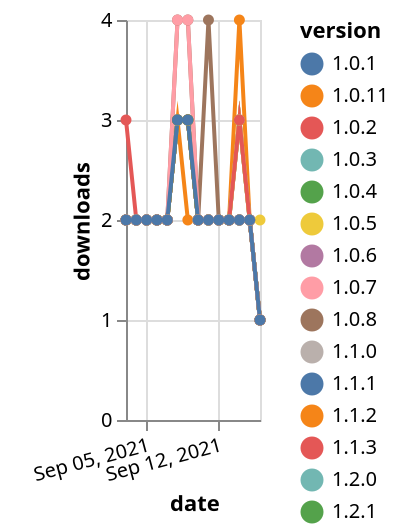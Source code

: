 {"$schema": "https://vega.github.io/schema/vega-lite/v5.json", "description": "A simple bar chart with embedded data.", "data": {"values": [{"date": "2021-09-03", "total": 2229, "delta": 2, "version": "1.0.4"}, {"date": "2021-09-04", "total": 2231, "delta": 2, "version": "1.0.4"}, {"date": "2021-09-05", "total": 2233, "delta": 2, "version": "1.0.4"}, {"date": "2021-09-06", "total": 2235, "delta": 2, "version": "1.0.4"}, {"date": "2021-09-07", "total": 2237, "delta": 2, "version": "1.0.4"}, {"date": "2021-09-08", "total": 2240, "delta": 3, "version": "1.0.4"}, {"date": "2021-09-09", "total": 2243, "delta": 3, "version": "1.0.4"}, {"date": "2021-09-10", "total": 2245, "delta": 2, "version": "1.0.4"}, {"date": "2021-09-11", "total": 2247, "delta": 2, "version": "1.0.4"}, {"date": "2021-09-12", "total": 2249, "delta": 2, "version": "1.0.4"}, {"date": "2021-09-13", "total": 2251, "delta": 2, "version": "1.0.4"}, {"date": "2021-09-14", "total": 2254, "delta": 3, "version": "1.0.4"}, {"date": "2021-09-15", "total": 2256, "delta": 2, "version": "1.0.4"}, {"date": "2021-09-16", "total": 2257, "delta": 1, "version": "1.0.4"}, {"date": "2021-09-03", "total": 1778, "delta": 2, "version": "1.0.11"}, {"date": "2021-09-04", "total": 1780, "delta": 2, "version": "1.0.11"}, {"date": "2021-09-05", "total": 1782, "delta": 2, "version": "1.0.11"}, {"date": "2021-09-06", "total": 1784, "delta": 2, "version": "1.0.11"}, {"date": "2021-09-07", "total": 1786, "delta": 2, "version": "1.0.11"}, {"date": "2021-09-08", "total": 1789, "delta": 3, "version": "1.0.11"}, {"date": "2021-09-09", "total": 1791, "delta": 2, "version": "1.0.11"}, {"date": "2021-09-10", "total": 1793, "delta": 2, "version": "1.0.11"}, {"date": "2021-09-11", "total": 1795, "delta": 2, "version": "1.0.11"}, {"date": "2021-09-12", "total": 1797, "delta": 2, "version": "1.0.11"}, {"date": "2021-09-13", "total": 1799, "delta": 2, "version": "1.0.11"}, {"date": "2021-09-14", "total": 1803, "delta": 4, "version": "1.0.11"}, {"date": "2021-09-15", "total": 1805, "delta": 2, "version": "1.0.11"}, {"date": "2021-09-16", "total": 1806, "delta": 1, "version": "1.0.11"}, {"date": "2021-09-03", "total": 2117, "delta": 2, "version": "1.0.8"}, {"date": "2021-09-04", "total": 2119, "delta": 2, "version": "1.0.8"}, {"date": "2021-09-05", "total": 2121, "delta": 2, "version": "1.0.8"}, {"date": "2021-09-06", "total": 2123, "delta": 2, "version": "1.0.8"}, {"date": "2021-09-07", "total": 2125, "delta": 2, "version": "1.0.8"}, {"date": "2021-09-08", "total": 2128, "delta": 3, "version": "1.0.8"}, {"date": "2021-09-09", "total": 2131, "delta": 3, "version": "1.0.8"}, {"date": "2021-09-10", "total": 2133, "delta": 2, "version": "1.0.8"}, {"date": "2021-09-11", "total": 2135, "delta": 2, "version": "1.0.8"}, {"date": "2021-09-12", "total": 2137, "delta": 2, "version": "1.0.8"}, {"date": "2021-09-13", "total": 2139, "delta": 2, "version": "1.0.8"}, {"date": "2021-09-14", "total": 2142, "delta": 3, "version": "1.0.8"}, {"date": "2021-09-15", "total": 2144, "delta": 2, "version": "1.0.8"}, {"date": "2021-09-16", "total": 2145, "delta": 1, "version": "1.0.8"}, {"date": "2021-09-03", "total": 1684, "delta": 2, "version": "1.1.0"}, {"date": "2021-09-04", "total": 1686, "delta": 2, "version": "1.1.0"}, {"date": "2021-09-05", "total": 1688, "delta": 2, "version": "1.1.0"}, {"date": "2021-09-06", "total": 1690, "delta": 2, "version": "1.1.0"}, {"date": "2021-09-07", "total": 1692, "delta": 2, "version": "1.1.0"}, {"date": "2021-09-08", "total": 1695, "delta": 3, "version": "1.1.0"}, {"date": "2021-09-09", "total": 1698, "delta": 3, "version": "1.1.0"}, {"date": "2021-09-10", "total": 1700, "delta": 2, "version": "1.1.0"}, {"date": "2021-09-11", "total": 1702, "delta": 2, "version": "1.1.0"}, {"date": "2021-09-12", "total": 1704, "delta": 2, "version": "1.1.0"}, {"date": "2021-09-13", "total": 1706, "delta": 2, "version": "1.1.0"}, {"date": "2021-09-14", "total": 1709, "delta": 3, "version": "1.1.0"}, {"date": "2021-09-15", "total": 1711, "delta": 2, "version": "1.1.0"}, {"date": "2021-09-16", "total": 1712, "delta": 1, "version": "1.1.0"}, {"date": "2021-09-03", "total": 1359, "delta": 3, "version": "1.1.3"}, {"date": "2021-09-04", "total": 1361, "delta": 2, "version": "1.1.3"}, {"date": "2021-09-05", "total": 1363, "delta": 2, "version": "1.1.3"}, {"date": "2021-09-06", "total": 1365, "delta": 2, "version": "1.1.3"}, {"date": "2021-09-07", "total": 1367, "delta": 2, "version": "1.1.3"}, {"date": "2021-09-08", "total": 1370, "delta": 3, "version": "1.1.3"}, {"date": "2021-09-09", "total": 1373, "delta": 3, "version": "1.1.3"}, {"date": "2021-09-10", "total": 1375, "delta": 2, "version": "1.1.3"}, {"date": "2021-09-11", "total": 1377, "delta": 2, "version": "1.1.3"}, {"date": "2021-09-12", "total": 1379, "delta": 2, "version": "1.1.3"}, {"date": "2021-09-13", "total": 1381, "delta": 2, "version": "1.1.3"}, {"date": "2021-09-14", "total": 1383, "delta": 2, "version": "1.1.3"}, {"date": "2021-09-15", "total": 1385, "delta": 2, "version": "1.1.3"}, {"date": "2021-09-16", "total": 1386, "delta": 1, "version": "1.1.3"}, {"date": "2021-09-03", "total": 624, "delta": 2, "version": "1.3.0"}, {"date": "2021-09-04", "total": 626, "delta": 2, "version": "1.3.0"}, {"date": "2021-09-05", "total": 628, "delta": 2, "version": "1.3.0"}, {"date": "2021-09-06", "total": 630, "delta": 2, "version": "1.3.0"}, {"date": "2021-09-07", "total": 632, "delta": 2, "version": "1.3.0"}, {"date": "2021-09-08", "total": 635, "delta": 3, "version": "1.3.0"}, {"date": "2021-09-09", "total": 638, "delta": 3, "version": "1.3.0"}, {"date": "2021-09-10", "total": 640, "delta": 2, "version": "1.3.0"}, {"date": "2021-09-11", "total": 642, "delta": 2, "version": "1.3.0"}, {"date": "2021-09-12", "total": 644, "delta": 2, "version": "1.3.0"}, {"date": "2021-09-13", "total": 646, "delta": 2, "version": "1.3.0"}, {"date": "2021-09-14", "total": 648, "delta": 2, "version": "1.3.0"}, {"date": "2021-09-15", "total": 650, "delta": 2, "version": "1.3.0"}, {"date": "2021-09-16", "total": 651, "delta": 1, "version": "1.3.0"}, {"date": "2021-09-03", "total": 2302, "delta": 2, "version": "1.0.1"}, {"date": "2021-09-04", "total": 2304, "delta": 2, "version": "1.0.1"}, {"date": "2021-09-05", "total": 2306, "delta": 2, "version": "1.0.1"}, {"date": "2021-09-06", "total": 2308, "delta": 2, "version": "1.0.1"}, {"date": "2021-09-07", "total": 2310, "delta": 2, "version": "1.0.1"}, {"date": "2021-09-08", "total": 2313, "delta": 3, "version": "1.0.1"}, {"date": "2021-09-09", "total": 2316, "delta": 3, "version": "1.0.1"}, {"date": "2021-09-10", "total": 2318, "delta": 2, "version": "1.0.1"}, {"date": "2021-09-11", "total": 2320, "delta": 2, "version": "1.0.1"}, {"date": "2021-09-12", "total": 2322, "delta": 2, "version": "1.0.1"}, {"date": "2021-09-13", "total": 2324, "delta": 2, "version": "1.0.1"}, {"date": "2021-09-14", "total": 2326, "delta": 2, "version": "1.0.1"}, {"date": "2021-09-15", "total": 2328, "delta": 2, "version": "1.0.1"}, {"date": "2021-09-16", "total": 2329, "delta": 1, "version": "1.0.1"}, {"date": "2021-09-03", "total": 2145, "delta": 2, "version": "1.0.7"}, {"date": "2021-09-04", "total": 2147, "delta": 2, "version": "1.0.7"}, {"date": "2021-09-05", "total": 2149, "delta": 2, "version": "1.0.7"}, {"date": "2021-09-06", "total": 2151, "delta": 2, "version": "1.0.7"}, {"date": "2021-09-07", "total": 2153, "delta": 2, "version": "1.0.7"}, {"date": "2021-09-08", "total": 2156, "delta": 3, "version": "1.0.7"}, {"date": "2021-09-09", "total": 2159, "delta": 3, "version": "1.0.7"}, {"date": "2021-09-10", "total": 2161, "delta": 2, "version": "1.0.7"}, {"date": "2021-09-11", "total": 2163, "delta": 2, "version": "1.0.7"}, {"date": "2021-09-12", "total": 2165, "delta": 2, "version": "1.0.7"}, {"date": "2021-09-13", "total": 2167, "delta": 2, "version": "1.0.7"}, {"date": "2021-09-14", "total": 2169, "delta": 2, "version": "1.0.7"}, {"date": "2021-09-15", "total": 2171, "delta": 2, "version": "1.0.7"}, {"date": "2021-09-16", "total": 2172, "delta": 1, "version": "1.0.7"}, {"date": "2021-09-03", "total": 2135, "delta": 2, "version": "1.0.6"}, {"date": "2021-09-04", "total": 2137, "delta": 2, "version": "1.0.6"}, {"date": "2021-09-05", "total": 2139, "delta": 2, "version": "1.0.6"}, {"date": "2021-09-06", "total": 2141, "delta": 2, "version": "1.0.6"}, {"date": "2021-09-07", "total": 2143, "delta": 2, "version": "1.0.6"}, {"date": "2021-09-08", "total": 2146, "delta": 3, "version": "1.0.6"}, {"date": "2021-09-09", "total": 2149, "delta": 3, "version": "1.0.6"}, {"date": "2021-09-10", "total": 2151, "delta": 2, "version": "1.0.6"}, {"date": "2021-09-11", "total": 2153, "delta": 2, "version": "1.0.6"}, {"date": "2021-09-12", "total": 2155, "delta": 2, "version": "1.0.6"}, {"date": "2021-09-13", "total": 2157, "delta": 2, "version": "1.0.6"}, {"date": "2021-09-14", "total": 2159, "delta": 2, "version": "1.0.6"}, {"date": "2021-09-15", "total": 2161, "delta": 2, "version": "1.0.6"}, {"date": "2021-09-16", "total": 2162, "delta": 1, "version": "1.0.6"}, {"date": "2021-09-03", "total": 772, "delta": 2, "version": "1.2.2"}, {"date": "2021-09-04", "total": 774, "delta": 2, "version": "1.2.2"}, {"date": "2021-09-05", "total": 776, "delta": 2, "version": "1.2.2"}, {"date": "2021-09-06", "total": 778, "delta": 2, "version": "1.2.2"}, {"date": "2021-09-07", "total": 780, "delta": 2, "version": "1.2.2"}, {"date": "2021-09-08", "total": 783, "delta": 3, "version": "1.2.2"}, {"date": "2021-09-09", "total": 786, "delta": 3, "version": "1.2.2"}, {"date": "2021-09-10", "total": 788, "delta": 2, "version": "1.2.2"}, {"date": "2021-09-11", "total": 790, "delta": 2, "version": "1.2.2"}, {"date": "2021-09-12", "total": 792, "delta": 2, "version": "1.2.2"}, {"date": "2021-09-13", "total": 794, "delta": 2, "version": "1.2.2"}, {"date": "2021-09-14", "total": 796, "delta": 2, "version": "1.2.2"}, {"date": "2021-09-15", "total": 798, "delta": 2, "version": "1.2.2"}, {"date": "2021-09-16", "total": 800, "delta": 2, "version": "1.2.2"}, {"date": "2021-09-03", "total": 2229, "delta": 2, "version": "1.0.3"}, {"date": "2021-09-04", "total": 2231, "delta": 2, "version": "1.0.3"}, {"date": "2021-09-05", "total": 2233, "delta": 2, "version": "1.0.3"}, {"date": "2021-09-06", "total": 2235, "delta": 2, "version": "1.0.3"}, {"date": "2021-09-07", "total": 2237, "delta": 2, "version": "1.0.3"}, {"date": "2021-09-08", "total": 2240, "delta": 3, "version": "1.0.3"}, {"date": "2021-09-09", "total": 2243, "delta": 3, "version": "1.0.3"}, {"date": "2021-09-10", "total": 2245, "delta": 2, "version": "1.0.3"}, {"date": "2021-09-11", "total": 2247, "delta": 2, "version": "1.0.3"}, {"date": "2021-09-12", "total": 2249, "delta": 2, "version": "1.0.3"}, {"date": "2021-09-13", "total": 2251, "delta": 2, "version": "1.0.3"}, {"date": "2021-09-14", "total": 2253, "delta": 2, "version": "1.0.3"}, {"date": "2021-09-15", "total": 2255, "delta": 2, "version": "1.0.3"}, {"date": "2021-09-16", "total": 2256, "delta": 1, "version": "1.0.3"}, {"date": "2021-09-03", "total": 928, "delta": 2, "version": "1.2.0"}, {"date": "2021-09-04", "total": 930, "delta": 2, "version": "1.2.0"}, {"date": "2021-09-05", "total": 932, "delta": 2, "version": "1.2.0"}, {"date": "2021-09-06", "total": 934, "delta": 2, "version": "1.2.0"}, {"date": "2021-09-07", "total": 936, "delta": 2, "version": "1.2.0"}, {"date": "2021-09-08", "total": 939, "delta": 3, "version": "1.2.0"}, {"date": "2021-09-09", "total": 942, "delta": 3, "version": "1.2.0"}, {"date": "2021-09-10", "total": 944, "delta": 2, "version": "1.2.0"}, {"date": "2021-09-11", "total": 946, "delta": 2, "version": "1.2.0"}, {"date": "2021-09-12", "total": 948, "delta": 2, "version": "1.2.0"}, {"date": "2021-09-13", "total": 950, "delta": 2, "version": "1.2.0"}, {"date": "2021-09-14", "total": 952, "delta": 2, "version": "1.2.0"}, {"date": "2021-09-15", "total": 954, "delta": 2, "version": "1.2.0"}, {"date": "2021-09-16", "total": 955, "delta": 1, "version": "1.2.0"}, {"date": "2021-09-03", "total": 1587, "delta": 2, "version": "1.1.2"}, {"date": "2021-09-04", "total": 1589, "delta": 2, "version": "1.1.2"}, {"date": "2021-09-05", "total": 1591, "delta": 2, "version": "1.1.2"}, {"date": "2021-09-06", "total": 1593, "delta": 2, "version": "1.1.2"}, {"date": "2021-09-07", "total": 1595, "delta": 2, "version": "1.1.2"}, {"date": "2021-09-08", "total": 1598, "delta": 3, "version": "1.1.2"}, {"date": "2021-09-09", "total": 1601, "delta": 3, "version": "1.1.2"}, {"date": "2021-09-10", "total": 1603, "delta": 2, "version": "1.1.2"}, {"date": "2021-09-11", "total": 1605, "delta": 2, "version": "1.1.2"}, {"date": "2021-09-12", "total": 1607, "delta": 2, "version": "1.1.2"}, {"date": "2021-09-13", "total": 1609, "delta": 2, "version": "1.1.2"}, {"date": "2021-09-14", "total": 1611, "delta": 2, "version": "1.1.2"}, {"date": "2021-09-15", "total": 1613, "delta": 2, "version": "1.1.2"}, {"date": "2021-09-16", "total": 1614, "delta": 1, "version": "1.1.2"}, {"date": "2021-09-03", "total": 2163, "delta": 2, "version": "1.0.5"}, {"date": "2021-09-04", "total": 2165, "delta": 2, "version": "1.0.5"}, {"date": "2021-09-05", "total": 2167, "delta": 2, "version": "1.0.5"}, {"date": "2021-09-06", "total": 2169, "delta": 2, "version": "1.0.5"}, {"date": "2021-09-07", "total": 2171, "delta": 2, "version": "1.0.5"}, {"date": "2021-09-08", "total": 2174, "delta": 3, "version": "1.0.5"}, {"date": "2021-09-09", "total": 2177, "delta": 3, "version": "1.0.5"}, {"date": "2021-09-10", "total": 2179, "delta": 2, "version": "1.0.5"}, {"date": "2021-09-11", "total": 2181, "delta": 2, "version": "1.0.5"}, {"date": "2021-09-12", "total": 2183, "delta": 2, "version": "1.0.5"}, {"date": "2021-09-13", "total": 2185, "delta": 2, "version": "1.0.5"}, {"date": "2021-09-14", "total": 2188, "delta": 3, "version": "1.0.5"}, {"date": "2021-09-15", "total": 2190, "delta": 2, "version": "1.0.5"}, {"date": "2021-09-16", "total": 2191, "delta": 1, "version": "1.0.5"}, {"date": "2021-09-03", "total": 2256, "delta": 2, "version": "1.0.2"}, {"date": "2021-09-04", "total": 2258, "delta": 2, "version": "1.0.2"}, {"date": "2021-09-05", "total": 2260, "delta": 2, "version": "1.0.2"}, {"date": "2021-09-06", "total": 2262, "delta": 2, "version": "1.0.2"}, {"date": "2021-09-07", "total": 2264, "delta": 2, "version": "1.0.2"}, {"date": "2021-09-08", "total": 2267, "delta": 3, "version": "1.0.2"}, {"date": "2021-09-09", "total": 2270, "delta": 3, "version": "1.0.2"}, {"date": "2021-09-10", "total": 2272, "delta": 2, "version": "1.0.2"}, {"date": "2021-09-11", "total": 2274, "delta": 2, "version": "1.0.2"}, {"date": "2021-09-12", "total": 2276, "delta": 2, "version": "1.0.2"}, {"date": "2021-09-13", "total": 2278, "delta": 2, "version": "1.0.2"}, {"date": "2021-09-14", "total": 2281, "delta": 3, "version": "1.0.2"}, {"date": "2021-09-15", "total": 2283, "delta": 2, "version": "1.0.2"}, {"date": "2021-09-16", "total": 2284, "delta": 1, "version": "1.0.2"}, {"date": "2021-09-03", "total": 812, "delta": 2, "version": "1.2.1"}, {"date": "2021-09-04", "total": 814, "delta": 2, "version": "1.2.1"}, {"date": "2021-09-05", "total": 816, "delta": 2, "version": "1.2.1"}, {"date": "2021-09-06", "total": 818, "delta": 2, "version": "1.2.1"}, {"date": "2021-09-07", "total": 820, "delta": 2, "version": "1.2.1"}, {"date": "2021-09-08", "total": 823, "delta": 3, "version": "1.2.1"}, {"date": "2021-09-09", "total": 826, "delta": 3, "version": "1.2.1"}, {"date": "2021-09-10", "total": 828, "delta": 2, "version": "1.2.1"}, {"date": "2021-09-11", "total": 830, "delta": 2, "version": "1.2.1"}, {"date": "2021-09-12", "total": 832, "delta": 2, "version": "1.2.1"}, {"date": "2021-09-13", "total": 834, "delta": 2, "version": "1.2.1"}, {"date": "2021-09-14", "total": 836, "delta": 2, "version": "1.2.1"}, {"date": "2021-09-15", "total": 838, "delta": 2, "version": "1.2.1"}, {"date": "2021-09-16", "total": 839, "delta": 1, "version": "1.2.1"}, {"date": "2021-09-03", "total": 376, "delta": 2, "version": "1.5.0"}, {"date": "2021-09-04", "total": 378, "delta": 2, "version": "1.5.0"}, {"date": "2021-09-05", "total": 380, "delta": 2, "version": "1.5.0"}, {"date": "2021-09-06", "total": 382, "delta": 2, "version": "1.5.0"}, {"date": "2021-09-07", "total": 384, "delta": 2, "version": "1.5.0"}, {"date": "2021-09-08", "total": 388, "delta": 4, "version": "1.5.0"}, {"date": "2021-09-09", "total": 392, "delta": 4, "version": "1.5.0"}, {"date": "2021-09-10", "total": 394, "delta": 2, "version": "1.5.0"}, {"date": "2021-09-11", "total": 398, "delta": 4, "version": "1.5.0"}, {"date": "2021-09-12", "total": 400, "delta": 2, "version": "1.5.0"}, {"date": "2021-09-13", "total": 402, "delta": 2, "version": "1.5.0"}, {"date": "2021-09-14", "total": 404, "delta": 2, "version": "1.5.0"}, {"date": "2021-09-15", "total": 406, "delta": 2, "version": "1.5.0"}, {"date": "2021-09-16", "total": 407, "delta": 1, "version": "1.5.0"}, {"date": "2021-09-03", "total": 434, "delta": 2, "version": "1.4.0"}, {"date": "2021-09-04", "total": 436, "delta": 2, "version": "1.4.0"}, {"date": "2021-09-05", "total": 438, "delta": 2, "version": "1.4.0"}, {"date": "2021-09-06", "total": 440, "delta": 2, "version": "1.4.0"}, {"date": "2021-09-07", "total": 442, "delta": 2, "version": "1.4.0"}, {"date": "2021-09-08", "total": 446, "delta": 4, "version": "1.4.0"}, {"date": "2021-09-09", "total": 450, "delta": 4, "version": "1.4.0"}, {"date": "2021-09-10", "total": 452, "delta": 2, "version": "1.4.0"}, {"date": "2021-09-11", "total": 454, "delta": 2, "version": "1.4.0"}, {"date": "2021-09-12", "total": 456, "delta": 2, "version": "1.4.0"}, {"date": "2021-09-13", "total": 458, "delta": 2, "version": "1.4.0"}, {"date": "2021-09-14", "total": 460, "delta": 2, "version": "1.4.0"}, {"date": "2021-09-15", "total": 462, "delta": 2, "version": "1.4.0"}, {"date": "2021-09-16", "total": 463, "delta": 1, "version": "1.4.0"}, {"date": "2021-09-03", "total": 1676, "delta": 2, "version": "1.1.1"}, {"date": "2021-09-04", "total": 1678, "delta": 2, "version": "1.1.1"}, {"date": "2021-09-05", "total": 1680, "delta": 2, "version": "1.1.1"}, {"date": "2021-09-06", "total": 1682, "delta": 2, "version": "1.1.1"}, {"date": "2021-09-07", "total": 1684, "delta": 2, "version": "1.1.1"}, {"date": "2021-09-08", "total": 1687, "delta": 3, "version": "1.1.1"}, {"date": "2021-09-09", "total": 1690, "delta": 3, "version": "1.1.1"}, {"date": "2021-09-10", "total": 1692, "delta": 2, "version": "1.1.1"}, {"date": "2021-09-11", "total": 1694, "delta": 2, "version": "1.1.1"}, {"date": "2021-09-12", "total": 1696, "delta": 2, "version": "1.1.1"}, {"date": "2021-09-13", "total": 1698, "delta": 2, "version": "1.1.1"}, {"date": "2021-09-14", "total": 1700, "delta": 2, "version": "1.1.1"}, {"date": "2021-09-15", "total": 1702, "delta": 2, "version": "1.1.1"}, {"date": "2021-09-16", "total": 1703, "delta": 1, "version": "1.1.1"}]}, "width": "container", "mark": {"type": "line", "point": {"filled": true}}, "encoding": {"x": {"field": "date", "type": "temporal", "timeUnit": "yearmonthdate", "title": "date", "axis": {"labelAngle": -15}}, "y": {"field": "delta", "type": "quantitative", "title": "downloads"}, "color": {"field": "version", "type": "nominal"}, "tooltip": {"field": "delta"}}}